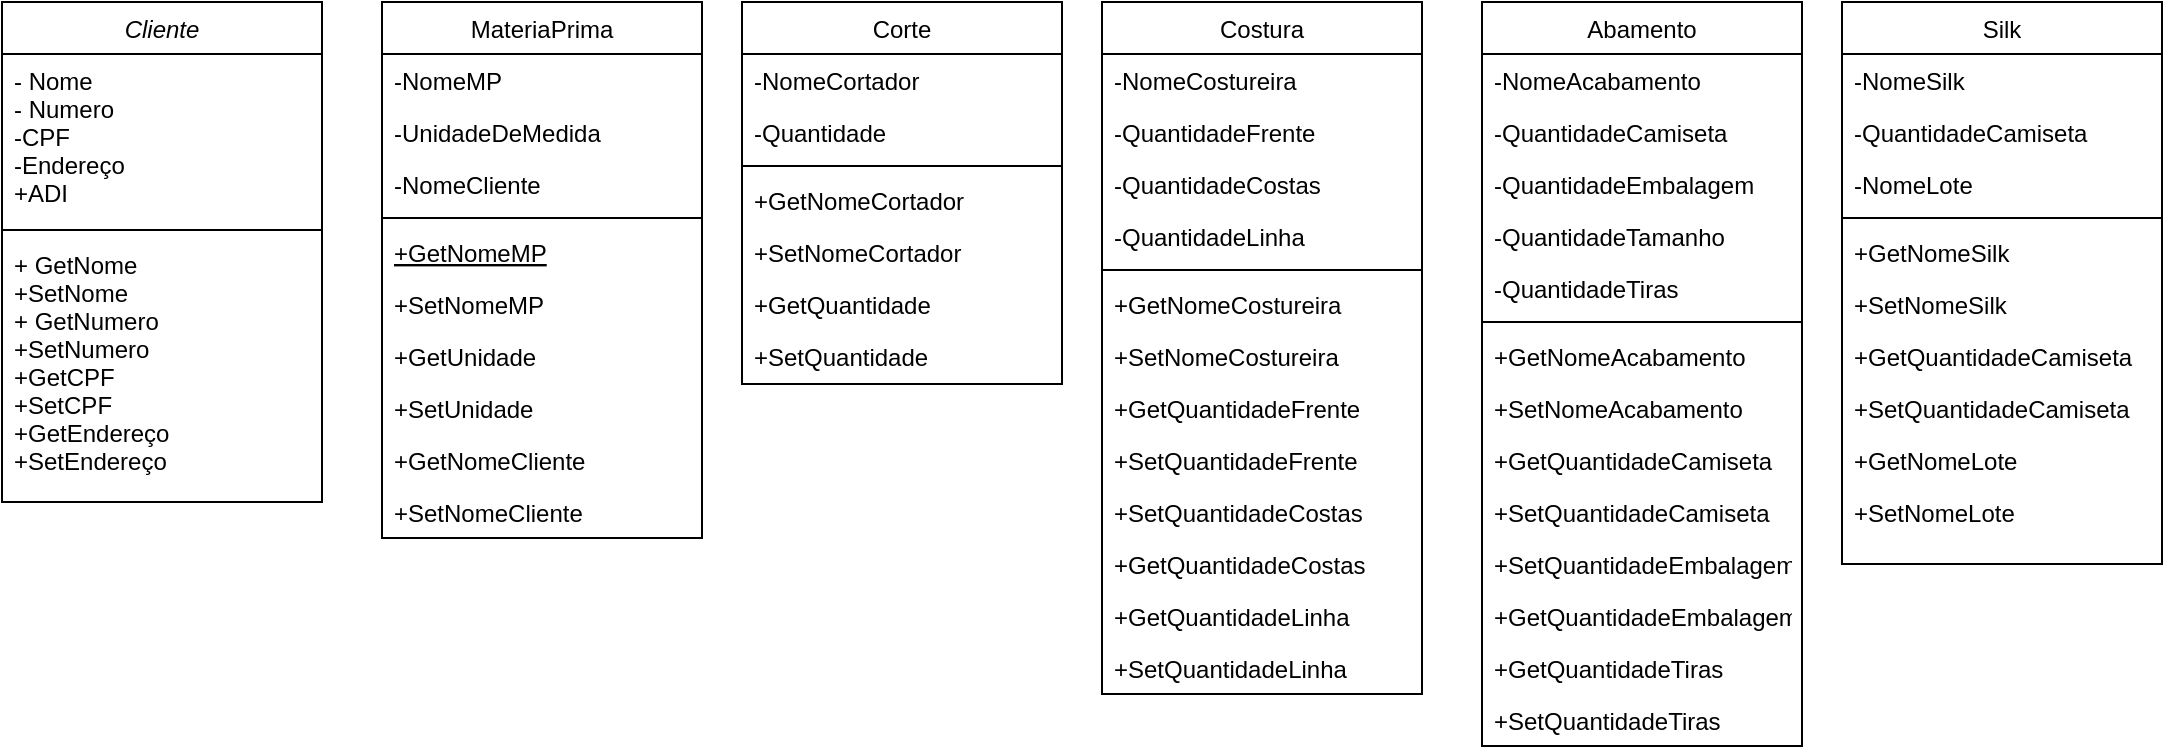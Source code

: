 <mxfile version="24.5.5" type="device">
  <diagram id="C5RBs43oDa-KdzZeNtuy" name="Page-1">
    <mxGraphModel dx="1674" dy="782" grid="1" gridSize="10" guides="1" tooltips="1" connect="1" arrows="1" fold="1" page="1" pageScale="1" pageWidth="827" pageHeight="1169" math="0" shadow="0">
      <root>
        <mxCell id="WIyWlLk6GJQsqaUBKTNV-0" />
        <mxCell id="WIyWlLk6GJQsqaUBKTNV-1" parent="WIyWlLk6GJQsqaUBKTNV-0" />
        <mxCell id="zkfFHV4jXpPFQw0GAbJ--0" value="Cliente" style="swimlane;fontStyle=2;align=center;verticalAlign=top;childLayout=stackLayout;horizontal=1;startSize=26;horizontalStack=0;resizeParent=1;resizeLast=0;collapsible=1;marginBottom=0;rounded=0;shadow=0;strokeWidth=1;" parent="WIyWlLk6GJQsqaUBKTNV-1" vertex="1">
          <mxGeometry x="60" y="159" width="160" height="250" as="geometry">
            <mxRectangle x="230" y="140" width="160" height="26" as="alternateBounds" />
          </mxGeometry>
        </mxCell>
        <mxCell id="zkfFHV4jXpPFQw0GAbJ--1" value="- Nome&#xa;- Numero&#xa;-CPF&#xa;-Endereço&#xa;+ADI" style="text;align=left;verticalAlign=top;spacingLeft=4;spacingRight=4;overflow=hidden;rotatable=0;points=[[0,0.5],[1,0.5]];portConstraint=eastwest;" parent="zkfFHV4jXpPFQw0GAbJ--0" vertex="1">
          <mxGeometry y="26" width="160" height="84" as="geometry" />
        </mxCell>
        <mxCell id="zkfFHV4jXpPFQw0GAbJ--4" value="" style="line;html=1;strokeWidth=1;align=left;verticalAlign=middle;spacingTop=-1;spacingLeft=3;spacingRight=3;rotatable=0;labelPosition=right;points=[];portConstraint=eastwest;" parent="zkfFHV4jXpPFQw0GAbJ--0" vertex="1">
          <mxGeometry y="110" width="160" height="8" as="geometry" />
        </mxCell>
        <mxCell id="zkfFHV4jXpPFQw0GAbJ--5" value="+ GetNome&#xa;+SetNome&#xa;+ GetNumero&#xa;+SetNumero&#xa;+GetCPF&#xa;+SetCPF&#xa;+GetEndereço&#xa;+SetEndereço" style="text;align=left;verticalAlign=top;spacingLeft=4;spacingRight=4;overflow=hidden;rotatable=0;points=[[0,0.5],[1,0.5]];portConstraint=eastwest;" parent="zkfFHV4jXpPFQw0GAbJ--0" vertex="1">
          <mxGeometry y="118" width="160" height="132" as="geometry" />
        </mxCell>
        <mxCell id="zkfFHV4jXpPFQw0GAbJ--6" value="MateriaPrima" style="swimlane;fontStyle=0;align=center;verticalAlign=top;childLayout=stackLayout;horizontal=1;startSize=26;horizontalStack=0;resizeParent=1;resizeLast=0;collapsible=1;marginBottom=0;rounded=0;shadow=0;strokeWidth=1;" parent="WIyWlLk6GJQsqaUBKTNV-1" vertex="1">
          <mxGeometry x="250" y="159" width="160" height="268" as="geometry">
            <mxRectangle x="130" y="380" width="160" height="26" as="alternateBounds" />
          </mxGeometry>
        </mxCell>
        <mxCell id="zkfFHV4jXpPFQw0GAbJ--7" value="-NomeMP" style="text;align=left;verticalAlign=top;spacingLeft=4;spacingRight=4;overflow=hidden;rotatable=0;points=[[0,0.5],[1,0.5]];portConstraint=eastwest;" parent="zkfFHV4jXpPFQw0GAbJ--6" vertex="1">
          <mxGeometry y="26" width="160" height="26" as="geometry" />
        </mxCell>
        <mxCell id="zkfFHV4jXpPFQw0GAbJ--8" value="-UnidadeDeMedida" style="text;align=left;verticalAlign=top;spacingLeft=4;spacingRight=4;overflow=hidden;rotatable=0;points=[[0,0.5],[1,0.5]];portConstraint=eastwest;rounded=0;shadow=0;html=0;" parent="zkfFHV4jXpPFQw0GAbJ--6" vertex="1">
          <mxGeometry y="52" width="160" height="26" as="geometry" />
        </mxCell>
        <mxCell id="U8jI8R1QHHnRtdt2leuP-2" value="-NomeCliente" style="text;align=left;verticalAlign=top;spacingLeft=4;spacingRight=4;overflow=hidden;rotatable=0;points=[[0,0.5],[1,0.5]];portConstraint=eastwest;rounded=0;shadow=0;html=0;" parent="zkfFHV4jXpPFQw0GAbJ--6" vertex="1">
          <mxGeometry y="78" width="160" height="26" as="geometry" />
        </mxCell>
        <mxCell id="zkfFHV4jXpPFQw0GAbJ--9" value="" style="line;html=1;strokeWidth=1;align=left;verticalAlign=middle;spacingTop=-1;spacingLeft=3;spacingRight=3;rotatable=0;labelPosition=right;points=[];portConstraint=eastwest;" parent="zkfFHV4jXpPFQw0GAbJ--6" vertex="1">
          <mxGeometry y="104" width="160" height="8" as="geometry" />
        </mxCell>
        <mxCell id="zkfFHV4jXpPFQw0GAbJ--10" value="+GetNomeMP" style="text;align=left;verticalAlign=top;spacingLeft=4;spacingRight=4;overflow=hidden;rotatable=0;points=[[0,0.5],[1,0.5]];portConstraint=eastwest;fontStyle=4" parent="zkfFHV4jXpPFQw0GAbJ--6" vertex="1">
          <mxGeometry y="112" width="160" height="26" as="geometry" />
        </mxCell>
        <mxCell id="zkfFHV4jXpPFQw0GAbJ--11" value="+SetNomeMP" style="text;align=left;verticalAlign=top;spacingLeft=4;spacingRight=4;overflow=hidden;rotatable=0;points=[[0,0.5],[1,0.5]];portConstraint=eastwest;" parent="zkfFHV4jXpPFQw0GAbJ--6" vertex="1">
          <mxGeometry y="138" width="160" height="26" as="geometry" />
        </mxCell>
        <mxCell id="U8jI8R1QHHnRtdt2leuP-0" value="+GetUnidade" style="text;align=left;verticalAlign=top;spacingLeft=4;spacingRight=4;overflow=hidden;rotatable=0;points=[[0,0.5],[1,0.5]];portConstraint=eastwest;" parent="zkfFHV4jXpPFQw0GAbJ--6" vertex="1">
          <mxGeometry y="164" width="160" height="26" as="geometry" />
        </mxCell>
        <mxCell id="U8jI8R1QHHnRtdt2leuP-1" value="+SetUnidade" style="text;align=left;verticalAlign=top;spacingLeft=4;spacingRight=4;overflow=hidden;rotatable=0;points=[[0,0.5],[1,0.5]];portConstraint=eastwest;" parent="zkfFHV4jXpPFQw0GAbJ--6" vertex="1">
          <mxGeometry y="190" width="160" height="26" as="geometry" />
        </mxCell>
        <mxCell id="U8jI8R1QHHnRtdt2leuP-3" value="+GetNomeCliente" style="text;align=left;verticalAlign=top;spacingLeft=4;spacingRight=4;overflow=hidden;rotatable=0;points=[[0,0.5],[1,0.5]];portConstraint=eastwest;" parent="zkfFHV4jXpPFQw0GAbJ--6" vertex="1">
          <mxGeometry y="216" width="160" height="26" as="geometry" />
        </mxCell>
        <mxCell id="U8jI8R1QHHnRtdt2leuP-4" value="+SetNomeCliente" style="text;align=left;verticalAlign=top;spacingLeft=4;spacingRight=4;overflow=hidden;rotatable=0;points=[[0,0.5],[1,0.5]];portConstraint=eastwest;" parent="zkfFHV4jXpPFQw0GAbJ--6" vertex="1">
          <mxGeometry y="242" width="160" height="26" as="geometry" />
        </mxCell>
        <mxCell id="zkfFHV4jXpPFQw0GAbJ--17" value="Corte" style="swimlane;fontStyle=0;align=center;verticalAlign=top;childLayout=stackLayout;horizontal=1;startSize=26;horizontalStack=0;resizeParent=1;resizeLast=0;collapsible=1;marginBottom=0;rounded=0;shadow=0;strokeWidth=1;" parent="WIyWlLk6GJQsqaUBKTNV-1" vertex="1">
          <mxGeometry x="430" y="159" width="160" height="191" as="geometry">
            <mxRectangle x="550" y="140" width="160" height="26" as="alternateBounds" />
          </mxGeometry>
        </mxCell>
        <mxCell id="zkfFHV4jXpPFQw0GAbJ--18" value="-NomeCortador" style="text;align=left;verticalAlign=top;spacingLeft=4;spacingRight=4;overflow=hidden;rotatable=0;points=[[0,0.5],[1,0.5]];portConstraint=eastwest;" parent="zkfFHV4jXpPFQw0GAbJ--17" vertex="1">
          <mxGeometry y="26" width="160" height="26" as="geometry" />
        </mxCell>
        <mxCell id="zkfFHV4jXpPFQw0GAbJ--19" value="-Quantidade" style="text;align=left;verticalAlign=top;spacingLeft=4;spacingRight=4;overflow=hidden;rotatable=0;points=[[0,0.5],[1,0.5]];portConstraint=eastwest;rounded=0;shadow=0;html=0;" parent="zkfFHV4jXpPFQw0GAbJ--17" vertex="1">
          <mxGeometry y="52" width="160" height="26" as="geometry" />
        </mxCell>
        <mxCell id="zkfFHV4jXpPFQw0GAbJ--23" value="" style="line;html=1;strokeWidth=1;align=left;verticalAlign=middle;spacingTop=-1;spacingLeft=3;spacingRight=3;rotatable=0;labelPosition=right;points=[];portConstraint=eastwest;" parent="zkfFHV4jXpPFQw0GAbJ--17" vertex="1">
          <mxGeometry y="78" width="160" height="8" as="geometry" />
        </mxCell>
        <mxCell id="zkfFHV4jXpPFQw0GAbJ--24" value="+GetNomeCortador" style="text;align=left;verticalAlign=top;spacingLeft=4;spacingRight=4;overflow=hidden;rotatable=0;points=[[0,0.5],[1,0.5]];portConstraint=eastwest;" parent="zkfFHV4jXpPFQw0GAbJ--17" vertex="1">
          <mxGeometry y="86" width="160" height="26" as="geometry" />
        </mxCell>
        <mxCell id="zkfFHV4jXpPFQw0GAbJ--25" value="+SetNomeCortador" style="text;align=left;verticalAlign=top;spacingLeft=4;spacingRight=4;overflow=hidden;rotatable=0;points=[[0,0.5],[1,0.5]];portConstraint=eastwest;" parent="zkfFHV4jXpPFQw0GAbJ--17" vertex="1">
          <mxGeometry y="112" width="160" height="26" as="geometry" />
        </mxCell>
        <mxCell id="zkfFHV4jXpPFQw0GAbJ--21" value="+GetQuantidade" style="text;align=left;verticalAlign=top;spacingLeft=4;spacingRight=4;overflow=hidden;rotatable=0;points=[[0,0.5],[1,0.5]];portConstraint=eastwest;rounded=0;shadow=0;html=0;" parent="zkfFHV4jXpPFQw0GAbJ--17" vertex="1">
          <mxGeometry y="138" width="160" height="26" as="geometry" />
        </mxCell>
        <mxCell id="zkfFHV4jXpPFQw0GAbJ--22" value="+SetQuantidade" style="text;align=left;verticalAlign=top;spacingLeft=4;spacingRight=4;overflow=hidden;rotatable=0;points=[[0,0.5],[1,0.5]];portConstraint=eastwest;rounded=0;shadow=0;html=0;" parent="zkfFHV4jXpPFQw0GAbJ--17" vertex="1">
          <mxGeometry y="164" width="160" height="26" as="geometry" />
        </mxCell>
        <mxCell id="U8jI8R1QHHnRtdt2leuP-5" value="Costura" style="swimlane;fontStyle=0;align=center;verticalAlign=top;childLayout=stackLayout;horizontal=1;startSize=26;horizontalStack=0;resizeParent=1;resizeLast=0;collapsible=1;marginBottom=0;rounded=0;shadow=0;strokeWidth=1;" parent="WIyWlLk6GJQsqaUBKTNV-1" vertex="1">
          <mxGeometry x="610" y="159" width="160" height="346" as="geometry">
            <mxRectangle x="550" y="140" width="160" height="26" as="alternateBounds" />
          </mxGeometry>
        </mxCell>
        <mxCell id="U8jI8R1QHHnRtdt2leuP-6" value="-NomeCostureira" style="text;align=left;verticalAlign=top;spacingLeft=4;spacingRight=4;overflow=hidden;rotatable=0;points=[[0,0.5],[1,0.5]];portConstraint=eastwest;" parent="U8jI8R1QHHnRtdt2leuP-5" vertex="1">
          <mxGeometry y="26" width="160" height="26" as="geometry" />
        </mxCell>
        <mxCell id="U8jI8R1QHHnRtdt2leuP-7" value="-QuantidadeFrente" style="text;align=left;verticalAlign=top;spacingLeft=4;spacingRight=4;overflow=hidden;rotatable=0;points=[[0,0.5],[1,0.5]];portConstraint=eastwest;rounded=0;shadow=0;html=0;" parent="U8jI8R1QHHnRtdt2leuP-5" vertex="1">
          <mxGeometry y="52" width="160" height="26" as="geometry" />
        </mxCell>
        <mxCell id="U8jI8R1QHHnRtdt2leuP-13" value="-QuantidadeCostas" style="text;align=left;verticalAlign=top;spacingLeft=4;spacingRight=4;overflow=hidden;rotatable=0;points=[[0,0.5],[1,0.5]];portConstraint=eastwest;rounded=0;shadow=0;html=0;" parent="U8jI8R1QHHnRtdt2leuP-5" vertex="1">
          <mxGeometry y="78" width="160" height="26" as="geometry" />
        </mxCell>
        <mxCell id="U8jI8R1QHHnRtdt2leuP-16" value="-QuantidadeLinha" style="text;align=left;verticalAlign=top;spacingLeft=4;spacingRight=4;overflow=hidden;rotatable=0;points=[[0,0.5],[1,0.5]];portConstraint=eastwest;rounded=0;shadow=0;html=0;" parent="U8jI8R1QHHnRtdt2leuP-5" vertex="1">
          <mxGeometry y="104" width="160" height="26" as="geometry" />
        </mxCell>
        <mxCell id="U8jI8R1QHHnRtdt2leuP-8" value="" style="line;html=1;strokeWidth=1;align=left;verticalAlign=middle;spacingTop=-1;spacingLeft=3;spacingRight=3;rotatable=0;labelPosition=right;points=[];portConstraint=eastwest;" parent="U8jI8R1QHHnRtdt2leuP-5" vertex="1">
          <mxGeometry y="130" width="160" height="8" as="geometry" />
        </mxCell>
        <mxCell id="U8jI8R1QHHnRtdt2leuP-9" value="+GetNomeCostureira" style="text;align=left;verticalAlign=top;spacingLeft=4;spacingRight=4;overflow=hidden;rotatable=0;points=[[0,0.5],[1,0.5]];portConstraint=eastwest;" parent="U8jI8R1QHHnRtdt2leuP-5" vertex="1">
          <mxGeometry y="138" width="160" height="26" as="geometry" />
        </mxCell>
        <mxCell id="U8jI8R1QHHnRtdt2leuP-10" value="+SetNomeCostureira" style="text;align=left;verticalAlign=top;spacingLeft=4;spacingRight=4;overflow=hidden;rotatable=0;points=[[0,0.5],[1,0.5]];portConstraint=eastwest;" parent="U8jI8R1QHHnRtdt2leuP-5" vertex="1">
          <mxGeometry y="164" width="160" height="26" as="geometry" />
        </mxCell>
        <mxCell id="U8jI8R1QHHnRtdt2leuP-11" value="+GetQuantidadeFrente" style="text;align=left;verticalAlign=top;spacingLeft=4;spacingRight=4;overflow=hidden;rotatable=0;points=[[0,0.5],[1,0.5]];portConstraint=eastwest;rounded=0;shadow=0;html=0;" parent="U8jI8R1QHHnRtdt2leuP-5" vertex="1">
          <mxGeometry y="190" width="160" height="26" as="geometry" />
        </mxCell>
        <mxCell id="U8jI8R1QHHnRtdt2leuP-12" value="+SetQuantidadeFrente" style="text;align=left;verticalAlign=top;spacingLeft=4;spacingRight=4;overflow=hidden;rotatable=0;points=[[0,0.5],[1,0.5]];portConstraint=eastwest;rounded=0;shadow=0;html=0;" parent="U8jI8R1QHHnRtdt2leuP-5" vertex="1">
          <mxGeometry y="216" width="160" height="26" as="geometry" />
        </mxCell>
        <mxCell id="U8jI8R1QHHnRtdt2leuP-14" value="+SetQuantidadeCostas" style="text;align=left;verticalAlign=top;spacingLeft=4;spacingRight=4;overflow=hidden;rotatable=0;points=[[0,0.5],[1,0.5]];portConstraint=eastwest;rounded=0;shadow=0;html=0;" parent="U8jI8R1QHHnRtdt2leuP-5" vertex="1">
          <mxGeometry y="242" width="160" height="26" as="geometry" />
        </mxCell>
        <mxCell id="U8jI8R1QHHnRtdt2leuP-15" value="+GetQuantidadeCostas" style="text;align=left;verticalAlign=top;spacingLeft=4;spacingRight=4;overflow=hidden;rotatable=0;points=[[0,0.5],[1,0.5]];portConstraint=eastwest;rounded=0;shadow=0;html=0;" parent="U8jI8R1QHHnRtdt2leuP-5" vertex="1">
          <mxGeometry y="268" width="160" height="26" as="geometry" />
        </mxCell>
        <mxCell id="U8jI8R1QHHnRtdt2leuP-17" value="+GetQuantidadeLinha" style="text;align=left;verticalAlign=top;spacingLeft=4;spacingRight=4;overflow=hidden;rotatable=0;points=[[0,0.5],[1,0.5]];portConstraint=eastwest;rounded=0;shadow=0;html=0;" parent="U8jI8R1QHHnRtdt2leuP-5" vertex="1">
          <mxGeometry y="294" width="160" height="26" as="geometry" />
        </mxCell>
        <mxCell id="U8jI8R1QHHnRtdt2leuP-18" value="+SetQuantidadeLinha" style="text;align=left;verticalAlign=top;spacingLeft=4;spacingRight=4;overflow=hidden;rotatable=0;points=[[0,0.5],[1,0.5]];portConstraint=eastwest;rounded=0;shadow=0;html=0;" parent="U8jI8R1QHHnRtdt2leuP-5" vertex="1">
          <mxGeometry y="320" width="160" height="26" as="geometry" />
        </mxCell>
        <mxCell id="U8jI8R1QHHnRtdt2leuP-19" value="Abamento" style="swimlane;fontStyle=0;align=center;verticalAlign=top;childLayout=stackLayout;horizontal=1;startSize=26;horizontalStack=0;resizeParent=1;resizeLast=0;collapsible=1;marginBottom=0;rounded=0;shadow=0;strokeWidth=1;" parent="WIyWlLk6GJQsqaUBKTNV-1" vertex="1">
          <mxGeometry x="800" y="159" width="160" height="372" as="geometry">
            <mxRectangle x="550" y="140" width="160" height="26" as="alternateBounds" />
          </mxGeometry>
        </mxCell>
        <mxCell id="U8jI8R1QHHnRtdt2leuP-20" value="-NomeAcabamento" style="text;align=left;verticalAlign=top;spacingLeft=4;spacingRight=4;overflow=hidden;rotatable=0;points=[[0,0.5],[1,0.5]];portConstraint=eastwest;" parent="U8jI8R1QHHnRtdt2leuP-19" vertex="1">
          <mxGeometry y="26" width="160" height="26" as="geometry" />
        </mxCell>
        <mxCell id="U8jI8R1QHHnRtdt2leuP-21" value="-QuantidadeCamiseta" style="text;align=left;verticalAlign=top;spacingLeft=4;spacingRight=4;overflow=hidden;rotatable=0;points=[[0,0.5],[1,0.5]];portConstraint=eastwest;rounded=0;shadow=0;html=0;" parent="U8jI8R1QHHnRtdt2leuP-19" vertex="1">
          <mxGeometry y="52" width="160" height="26" as="geometry" />
        </mxCell>
        <mxCell id="U8jI8R1QHHnRtdt2leuP-22" value="-QuantidadeEmbalagem" style="text;align=left;verticalAlign=top;spacingLeft=4;spacingRight=4;overflow=hidden;rotatable=0;points=[[0,0.5],[1,0.5]];portConstraint=eastwest;rounded=0;shadow=0;html=0;" parent="U8jI8R1QHHnRtdt2leuP-19" vertex="1">
          <mxGeometry y="78" width="160" height="26" as="geometry" />
        </mxCell>
        <mxCell id="U8jI8R1QHHnRtdt2leuP-23" value="-QuantidadeTamanho" style="text;align=left;verticalAlign=top;spacingLeft=4;spacingRight=4;overflow=hidden;rotatable=0;points=[[0,0.5],[1,0.5]];portConstraint=eastwest;rounded=0;shadow=0;html=0;" parent="U8jI8R1QHHnRtdt2leuP-19" vertex="1">
          <mxGeometry y="104" width="160" height="26" as="geometry" />
        </mxCell>
        <mxCell id="U8jI8R1QHHnRtdt2leuP-33" value="-QuantidadeTiras" style="text;align=left;verticalAlign=top;spacingLeft=4;spacingRight=4;overflow=hidden;rotatable=0;points=[[0,0.5],[1,0.5]];portConstraint=eastwest;rounded=0;shadow=0;html=0;" parent="U8jI8R1QHHnRtdt2leuP-19" vertex="1">
          <mxGeometry y="130" width="160" height="26" as="geometry" />
        </mxCell>
        <mxCell id="U8jI8R1QHHnRtdt2leuP-24" value="" style="line;html=1;strokeWidth=1;align=left;verticalAlign=middle;spacingTop=-1;spacingLeft=3;spacingRight=3;rotatable=0;labelPosition=right;points=[];portConstraint=eastwest;" parent="U8jI8R1QHHnRtdt2leuP-19" vertex="1">
          <mxGeometry y="156" width="160" height="8" as="geometry" />
        </mxCell>
        <mxCell id="U8jI8R1QHHnRtdt2leuP-25" value="+GetNomeAcabamento" style="text;align=left;verticalAlign=top;spacingLeft=4;spacingRight=4;overflow=hidden;rotatable=0;points=[[0,0.5],[1,0.5]];portConstraint=eastwest;" parent="U8jI8R1QHHnRtdt2leuP-19" vertex="1">
          <mxGeometry y="164" width="160" height="26" as="geometry" />
        </mxCell>
        <mxCell id="U8jI8R1QHHnRtdt2leuP-26" value="+SetNomeAcabamento" style="text;align=left;verticalAlign=top;spacingLeft=4;spacingRight=4;overflow=hidden;rotatable=0;points=[[0,0.5],[1,0.5]];portConstraint=eastwest;" parent="U8jI8R1QHHnRtdt2leuP-19" vertex="1">
          <mxGeometry y="190" width="160" height="26" as="geometry" />
        </mxCell>
        <mxCell id="U8jI8R1QHHnRtdt2leuP-27" value="+GetQuantidadeCamiseta" style="text;align=left;verticalAlign=top;spacingLeft=4;spacingRight=4;overflow=hidden;rotatable=0;points=[[0,0.5],[1,0.5]];portConstraint=eastwest;rounded=0;shadow=0;html=0;" parent="U8jI8R1QHHnRtdt2leuP-19" vertex="1">
          <mxGeometry y="216" width="160" height="26" as="geometry" />
        </mxCell>
        <mxCell id="U8jI8R1QHHnRtdt2leuP-28" value="+SetQuantidadeCamiseta" style="text;align=left;verticalAlign=top;spacingLeft=4;spacingRight=4;overflow=hidden;rotatable=0;points=[[0,0.5],[1,0.5]];portConstraint=eastwest;rounded=0;shadow=0;html=0;" parent="U8jI8R1QHHnRtdt2leuP-19" vertex="1">
          <mxGeometry y="242" width="160" height="26" as="geometry" />
        </mxCell>
        <mxCell id="U8jI8R1QHHnRtdt2leuP-29" value="+SetQuantidadeEmbalagem" style="text;align=left;verticalAlign=top;spacingLeft=4;spacingRight=4;overflow=hidden;rotatable=0;points=[[0,0.5],[1,0.5]];portConstraint=eastwest;rounded=0;shadow=0;html=0;" parent="U8jI8R1QHHnRtdt2leuP-19" vertex="1">
          <mxGeometry y="268" width="160" height="26" as="geometry" />
        </mxCell>
        <mxCell id="U8jI8R1QHHnRtdt2leuP-30" value="+GetQuantidadeEmbalagem" style="text;align=left;verticalAlign=top;spacingLeft=4;spacingRight=4;overflow=hidden;rotatable=0;points=[[0,0.5],[1,0.5]];portConstraint=eastwest;rounded=0;shadow=0;html=0;" parent="U8jI8R1QHHnRtdt2leuP-19" vertex="1">
          <mxGeometry y="294" width="160" height="26" as="geometry" />
        </mxCell>
        <mxCell id="U8jI8R1QHHnRtdt2leuP-31" value="+GetQuantidadeTiras" style="text;align=left;verticalAlign=top;spacingLeft=4;spacingRight=4;overflow=hidden;rotatable=0;points=[[0,0.5],[1,0.5]];portConstraint=eastwest;rounded=0;shadow=0;html=0;" parent="U8jI8R1QHHnRtdt2leuP-19" vertex="1">
          <mxGeometry y="320" width="160" height="26" as="geometry" />
        </mxCell>
        <mxCell id="U8jI8R1QHHnRtdt2leuP-32" value="+SetQuantidadeTiras" style="text;align=left;verticalAlign=top;spacingLeft=4;spacingRight=4;overflow=hidden;rotatable=0;points=[[0,0.5],[1,0.5]];portConstraint=eastwest;rounded=0;shadow=0;html=0;" parent="U8jI8R1QHHnRtdt2leuP-19" vertex="1">
          <mxGeometry y="346" width="160" height="26" as="geometry" />
        </mxCell>
        <mxCell id="pg-Vm6uIW57lVC7T-GRm-0" value="Silk" style="swimlane;fontStyle=0;align=center;verticalAlign=top;childLayout=stackLayout;horizontal=1;startSize=26;horizontalStack=0;resizeParent=1;resizeLast=0;collapsible=1;marginBottom=0;rounded=0;shadow=0;strokeWidth=1;" vertex="1" parent="WIyWlLk6GJQsqaUBKTNV-1">
          <mxGeometry x="980" y="159" width="160" height="281" as="geometry">
            <mxRectangle x="550" y="140" width="160" height="26" as="alternateBounds" />
          </mxGeometry>
        </mxCell>
        <mxCell id="pg-Vm6uIW57lVC7T-GRm-1" value="-NomeSilk" style="text;align=left;verticalAlign=top;spacingLeft=4;spacingRight=4;overflow=hidden;rotatable=0;points=[[0,0.5],[1,0.5]];portConstraint=eastwest;" vertex="1" parent="pg-Vm6uIW57lVC7T-GRm-0">
          <mxGeometry y="26" width="160" height="26" as="geometry" />
        </mxCell>
        <mxCell id="pg-Vm6uIW57lVC7T-GRm-2" value="-QuantidadeCamiseta" style="text;align=left;verticalAlign=top;spacingLeft=4;spacingRight=4;overflow=hidden;rotatable=0;points=[[0,0.5],[1,0.5]];portConstraint=eastwest;rounded=0;shadow=0;html=0;" vertex="1" parent="pg-Vm6uIW57lVC7T-GRm-0">
          <mxGeometry y="52" width="160" height="26" as="geometry" />
        </mxCell>
        <mxCell id="pg-Vm6uIW57lVC7T-GRm-4" value="-NomeLote" style="text;align=left;verticalAlign=top;spacingLeft=4;spacingRight=4;overflow=hidden;rotatable=0;points=[[0,0.5],[1,0.5]];portConstraint=eastwest;rounded=0;shadow=0;html=0;" vertex="1" parent="pg-Vm6uIW57lVC7T-GRm-0">
          <mxGeometry y="78" width="160" height="26" as="geometry" />
        </mxCell>
        <mxCell id="pg-Vm6uIW57lVC7T-GRm-6" value="" style="line;html=1;strokeWidth=1;align=left;verticalAlign=middle;spacingTop=-1;spacingLeft=3;spacingRight=3;rotatable=0;labelPosition=right;points=[];portConstraint=eastwest;" vertex="1" parent="pg-Vm6uIW57lVC7T-GRm-0">
          <mxGeometry y="104" width="160" height="8" as="geometry" />
        </mxCell>
        <mxCell id="pg-Vm6uIW57lVC7T-GRm-7" value="+GetNomeSilk" style="text;align=left;verticalAlign=top;spacingLeft=4;spacingRight=4;overflow=hidden;rotatable=0;points=[[0,0.5],[1,0.5]];portConstraint=eastwest;" vertex="1" parent="pg-Vm6uIW57lVC7T-GRm-0">
          <mxGeometry y="112" width="160" height="26" as="geometry" />
        </mxCell>
        <mxCell id="pg-Vm6uIW57lVC7T-GRm-8" value="+SetNomeSilk" style="text;align=left;verticalAlign=top;spacingLeft=4;spacingRight=4;overflow=hidden;rotatable=0;points=[[0,0.5],[1,0.5]];portConstraint=eastwest;" vertex="1" parent="pg-Vm6uIW57lVC7T-GRm-0">
          <mxGeometry y="138" width="160" height="26" as="geometry" />
        </mxCell>
        <mxCell id="pg-Vm6uIW57lVC7T-GRm-9" value="+GetQuantidadeCamiseta" style="text;align=left;verticalAlign=top;spacingLeft=4;spacingRight=4;overflow=hidden;rotatable=0;points=[[0,0.5],[1,0.5]];portConstraint=eastwest;rounded=0;shadow=0;html=0;" vertex="1" parent="pg-Vm6uIW57lVC7T-GRm-0">
          <mxGeometry y="164" width="160" height="26" as="geometry" />
        </mxCell>
        <mxCell id="pg-Vm6uIW57lVC7T-GRm-10" value="+SetQuantidadeCamiseta" style="text;align=left;verticalAlign=top;spacingLeft=4;spacingRight=4;overflow=hidden;rotatable=0;points=[[0,0.5],[1,0.5]];portConstraint=eastwest;rounded=0;shadow=0;html=0;" vertex="1" parent="pg-Vm6uIW57lVC7T-GRm-0">
          <mxGeometry y="190" width="160" height="26" as="geometry" />
        </mxCell>
        <mxCell id="pg-Vm6uIW57lVC7T-GRm-13" value="+GetNomeLote" style="text;align=left;verticalAlign=top;spacingLeft=4;spacingRight=4;overflow=hidden;rotatable=0;points=[[0,0.5],[1,0.5]];portConstraint=eastwest;rounded=0;shadow=0;html=0;" vertex="1" parent="pg-Vm6uIW57lVC7T-GRm-0">
          <mxGeometry y="216" width="160" height="26" as="geometry" />
        </mxCell>
        <mxCell id="pg-Vm6uIW57lVC7T-GRm-14" value="+SetNomeLote" style="text;align=left;verticalAlign=top;spacingLeft=4;spacingRight=4;overflow=hidden;rotatable=0;points=[[0,0.5],[1,0.5]];portConstraint=eastwest;rounded=0;shadow=0;html=0;" vertex="1" parent="pg-Vm6uIW57lVC7T-GRm-0">
          <mxGeometry y="242" width="160" height="26" as="geometry" />
        </mxCell>
      </root>
    </mxGraphModel>
  </diagram>
</mxfile>
